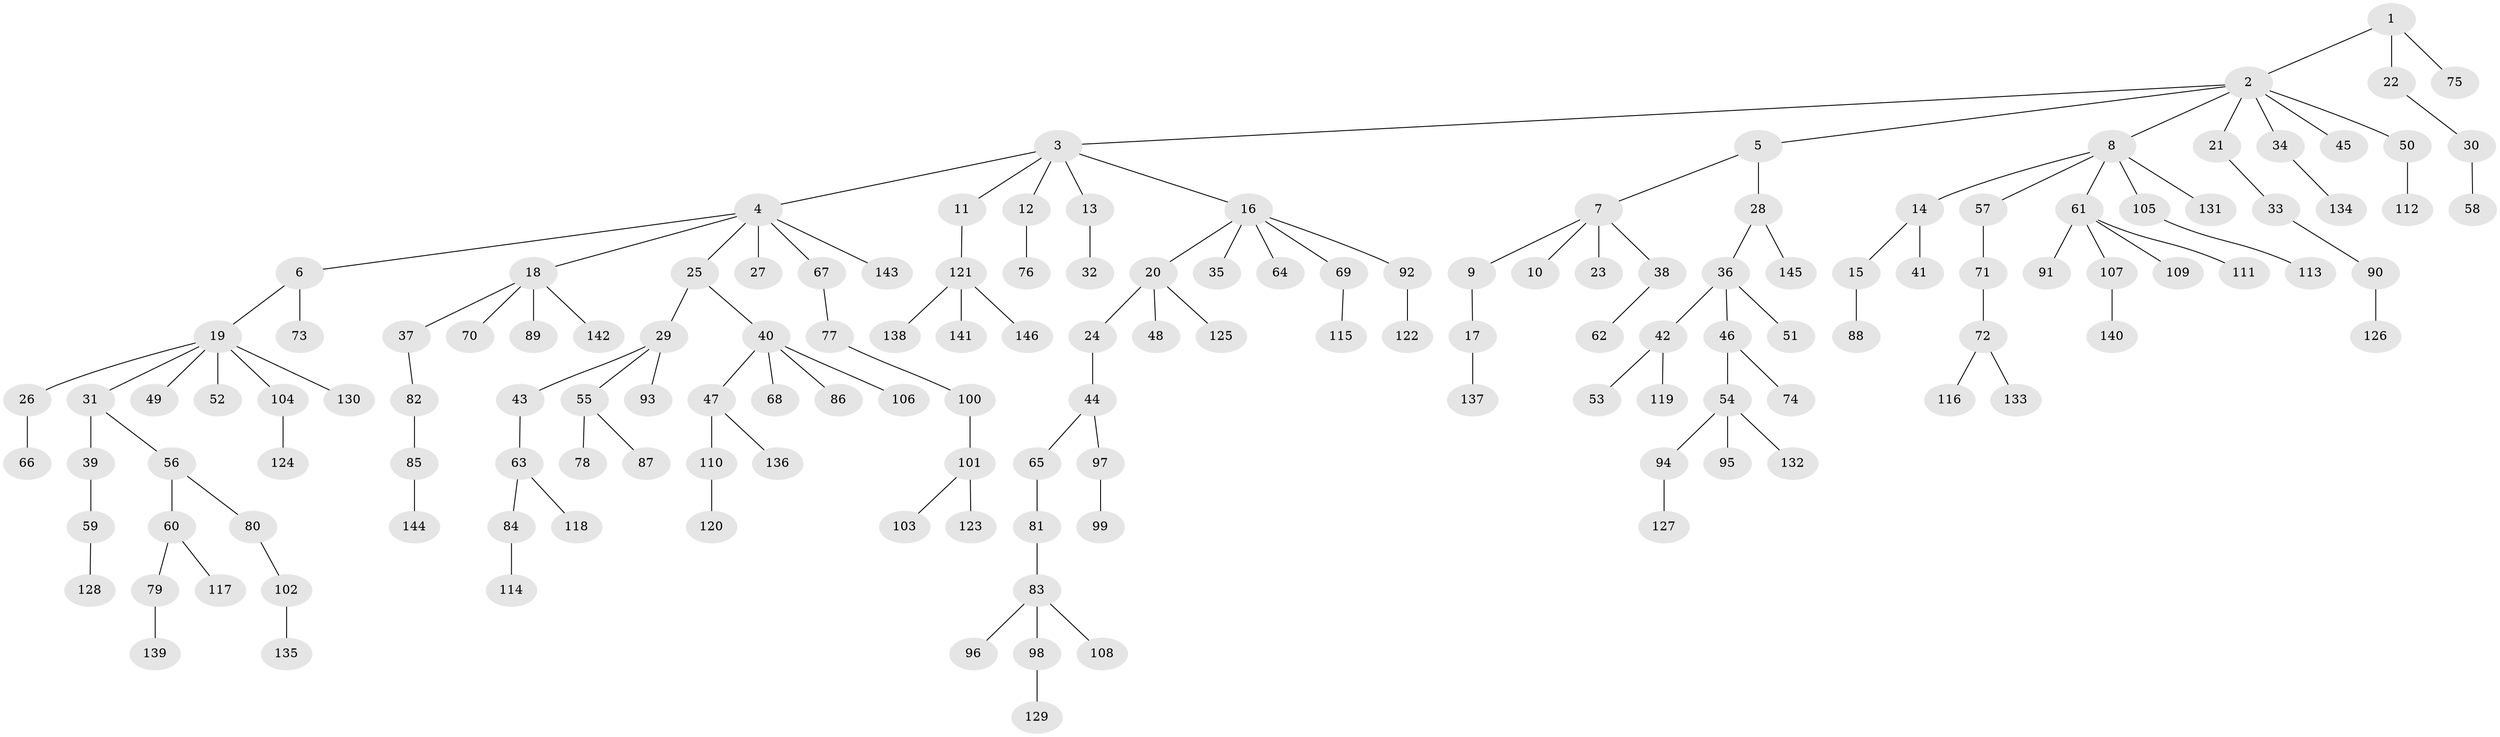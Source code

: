 // coarse degree distribution, {2: 0.22549019607843138, 7: 0.00980392156862745, 11: 0.00980392156862745, 3: 0.10784313725490197, 4: 0.0392156862745098, 6: 0.029411764705882353, 1: 0.5490196078431373, 5: 0.029411764705882353}
// Generated by graph-tools (version 1.1) at 2025/24/03/03/25 07:24:06]
// undirected, 146 vertices, 145 edges
graph export_dot {
graph [start="1"]
  node [color=gray90,style=filled];
  1;
  2;
  3;
  4;
  5;
  6;
  7;
  8;
  9;
  10;
  11;
  12;
  13;
  14;
  15;
  16;
  17;
  18;
  19;
  20;
  21;
  22;
  23;
  24;
  25;
  26;
  27;
  28;
  29;
  30;
  31;
  32;
  33;
  34;
  35;
  36;
  37;
  38;
  39;
  40;
  41;
  42;
  43;
  44;
  45;
  46;
  47;
  48;
  49;
  50;
  51;
  52;
  53;
  54;
  55;
  56;
  57;
  58;
  59;
  60;
  61;
  62;
  63;
  64;
  65;
  66;
  67;
  68;
  69;
  70;
  71;
  72;
  73;
  74;
  75;
  76;
  77;
  78;
  79;
  80;
  81;
  82;
  83;
  84;
  85;
  86;
  87;
  88;
  89;
  90;
  91;
  92;
  93;
  94;
  95;
  96;
  97;
  98;
  99;
  100;
  101;
  102;
  103;
  104;
  105;
  106;
  107;
  108;
  109;
  110;
  111;
  112;
  113;
  114;
  115;
  116;
  117;
  118;
  119;
  120;
  121;
  122;
  123;
  124;
  125;
  126;
  127;
  128;
  129;
  130;
  131;
  132;
  133;
  134;
  135;
  136;
  137;
  138;
  139;
  140;
  141;
  142;
  143;
  144;
  145;
  146;
  1 -- 2;
  1 -- 22;
  1 -- 75;
  2 -- 3;
  2 -- 5;
  2 -- 8;
  2 -- 21;
  2 -- 34;
  2 -- 45;
  2 -- 50;
  3 -- 4;
  3 -- 11;
  3 -- 12;
  3 -- 13;
  3 -- 16;
  4 -- 6;
  4 -- 18;
  4 -- 25;
  4 -- 27;
  4 -- 67;
  4 -- 143;
  5 -- 7;
  5 -- 28;
  6 -- 19;
  6 -- 73;
  7 -- 9;
  7 -- 10;
  7 -- 23;
  7 -- 38;
  8 -- 14;
  8 -- 57;
  8 -- 61;
  8 -- 105;
  8 -- 131;
  9 -- 17;
  11 -- 121;
  12 -- 76;
  13 -- 32;
  14 -- 15;
  14 -- 41;
  15 -- 88;
  16 -- 20;
  16 -- 35;
  16 -- 64;
  16 -- 69;
  16 -- 92;
  17 -- 137;
  18 -- 37;
  18 -- 70;
  18 -- 89;
  18 -- 142;
  19 -- 26;
  19 -- 31;
  19 -- 49;
  19 -- 52;
  19 -- 104;
  19 -- 130;
  20 -- 24;
  20 -- 48;
  20 -- 125;
  21 -- 33;
  22 -- 30;
  24 -- 44;
  25 -- 29;
  25 -- 40;
  26 -- 66;
  28 -- 36;
  28 -- 145;
  29 -- 43;
  29 -- 55;
  29 -- 93;
  30 -- 58;
  31 -- 39;
  31 -- 56;
  33 -- 90;
  34 -- 134;
  36 -- 42;
  36 -- 46;
  36 -- 51;
  37 -- 82;
  38 -- 62;
  39 -- 59;
  40 -- 47;
  40 -- 68;
  40 -- 86;
  40 -- 106;
  42 -- 53;
  42 -- 119;
  43 -- 63;
  44 -- 65;
  44 -- 97;
  46 -- 54;
  46 -- 74;
  47 -- 110;
  47 -- 136;
  50 -- 112;
  54 -- 94;
  54 -- 95;
  54 -- 132;
  55 -- 78;
  55 -- 87;
  56 -- 60;
  56 -- 80;
  57 -- 71;
  59 -- 128;
  60 -- 79;
  60 -- 117;
  61 -- 91;
  61 -- 107;
  61 -- 109;
  61 -- 111;
  63 -- 84;
  63 -- 118;
  65 -- 81;
  67 -- 77;
  69 -- 115;
  71 -- 72;
  72 -- 116;
  72 -- 133;
  77 -- 100;
  79 -- 139;
  80 -- 102;
  81 -- 83;
  82 -- 85;
  83 -- 96;
  83 -- 98;
  83 -- 108;
  84 -- 114;
  85 -- 144;
  90 -- 126;
  92 -- 122;
  94 -- 127;
  97 -- 99;
  98 -- 129;
  100 -- 101;
  101 -- 103;
  101 -- 123;
  102 -- 135;
  104 -- 124;
  105 -- 113;
  107 -- 140;
  110 -- 120;
  121 -- 138;
  121 -- 141;
  121 -- 146;
}
